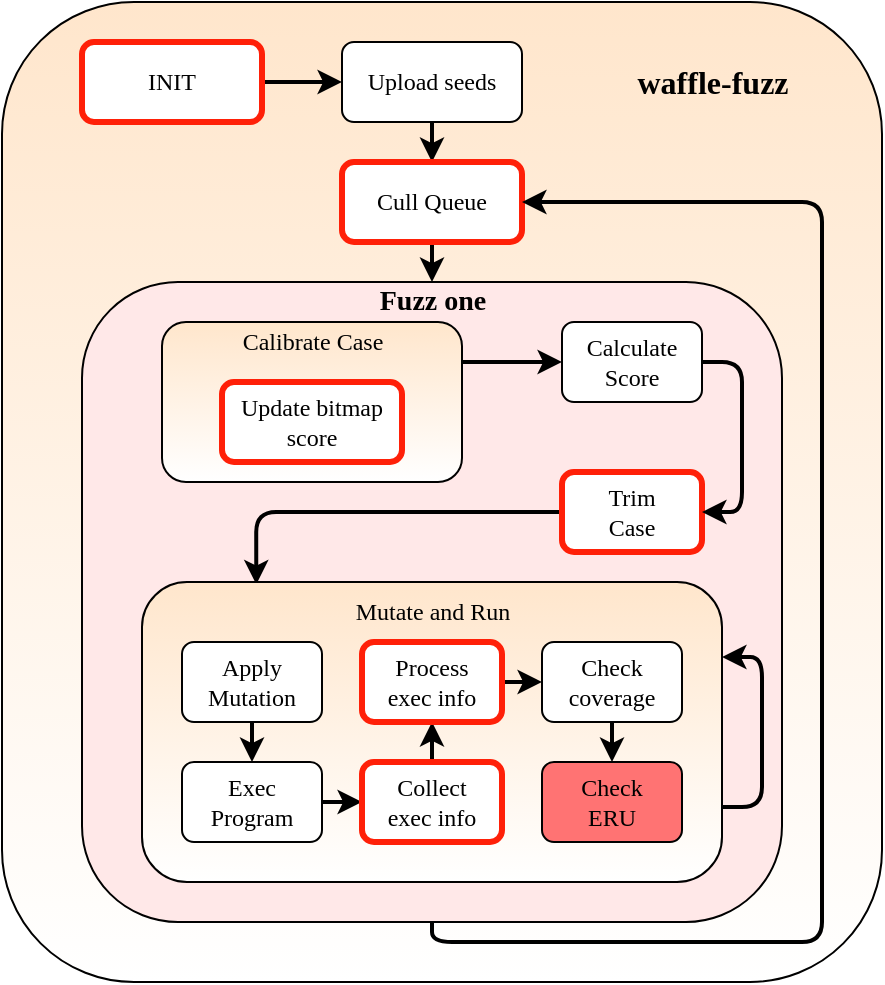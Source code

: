 <mxfile>
    <diagram id="lKAGmuVP7pNokwguH7sa" name="Page-1">
        <mxGraphModel dx="1003" dy="633" grid="1" gridSize="10" guides="1" tooltips="1" connect="1" arrows="1" fold="1" page="1" pageScale="1" pageWidth="827" pageHeight="1169" math="0" shadow="0">
            <root>
                <mxCell id="0"/>
                <mxCell id="1" parent="0"/>
                <mxCell id="4" value="" style="rounded=1;whiteSpace=wrap;html=1;gradientColor=#ffffff;fillColor=#FFE6CC;fontFamily=Georgia;" parent="1" vertex="1">
                    <mxGeometry x="40" y="40" width="440" height="490" as="geometry"/>
                </mxCell>
                <mxCell id="25" style="edgeStyle=orthogonalEdgeStyle;rounded=0;orthogonalLoop=1;jettySize=auto;html=1;exitX=1;exitY=0.5;exitDx=0;exitDy=0;entryX=0;entryY=0.5;entryDx=0;entryDy=0;strokeWidth=2;" edge="1" parent="1" source="5" target="6">
                    <mxGeometry relative="1" as="geometry"/>
                </mxCell>
                <mxCell id="5" value="INIT" style="rounded=1;whiteSpace=wrap;html=1;fontFamily=Georgia;strokeColor=#FF2008;strokeWidth=3;" parent="1" vertex="1">
                    <mxGeometry x="80" y="60" width="90" height="40" as="geometry"/>
                </mxCell>
                <mxCell id="26" style="edgeStyle=orthogonalEdgeStyle;rounded=0;orthogonalLoop=1;jettySize=auto;html=1;exitX=0.5;exitY=1;exitDx=0;exitDy=0;entryX=0.5;entryY=0;entryDx=0;entryDy=0;strokeWidth=2;" edge="1" parent="1" source="6" target="7">
                    <mxGeometry relative="1" as="geometry"/>
                </mxCell>
                <mxCell id="6" value="Upload seeds" style="rounded=1;whiteSpace=wrap;html=1;fontFamily=Georgia;" parent="1" vertex="1">
                    <mxGeometry x="210" y="60" width="90" height="40" as="geometry"/>
                </mxCell>
                <mxCell id="27" style="edgeStyle=orthogonalEdgeStyle;rounded=1;orthogonalLoop=1;jettySize=auto;html=1;exitX=0.5;exitY=1;exitDx=0;exitDy=0;entryX=0.5;entryY=0;entryDx=0;entryDy=0;strokeWidth=2;" edge="1" parent="1" source="7" target="8">
                    <mxGeometry relative="1" as="geometry"/>
                </mxCell>
                <mxCell id="7" value="Cull Queue" style="rounded=1;whiteSpace=wrap;html=1;fontFamily=Georgia;strokeColor=#FF2008;strokeWidth=3;glass=0;sketch=0;shadow=0;" parent="1" vertex="1">
                    <mxGeometry x="210" y="120" width="90" height="40" as="geometry"/>
                </mxCell>
                <mxCell id="44" style="edgeStyle=orthogonalEdgeStyle;orthogonalLoop=1;jettySize=auto;html=1;exitX=0.5;exitY=1;exitDx=0;exitDy=0;entryX=1;entryY=0.5;entryDx=0;entryDy=0;rounded=1;strokeWidth=2;" edge="1" parent="1" source="8" target="7">
                    <mxGeometry relative="1" as="geometry">
                        <Array as="points">
                            <mxPoint x="255" y="510"/>
                            <mxPoint x="450" y="510"/>
                            <mxPoint x="450" y="140"/>
                        </Array>
                    </mxGeometry>
                </mxCell>
                <mxCell id="8" value="" style="rounded=1;whiteSpace=wrap;html=1;fontFamily=Georgia;fillColor=#FFE8E8;" parent="1" vertex="1">
                    <mxGeometry x="80" y="180" width="350" height="320" as="geometry"/>
                </mxCell>
                <mxCell id="28" style="edgeStyle=orthogonalEdgeStyle;rounded=1;orthogonalLoop=1;jettySize=auto;html=1;exitX=1;exitY=0.25;exitDx=0;exitDy=0;entryX=0;entryY=0.5;entryDx=0;entryDy=0;strokeWidth=2;" edge="1" parent="1" source="9" target="11">
                    <mxGeometry relative="1" as="geometry"/>
                </mxCell>
                <mxCell id="9" value="" style="rounded=1;whiteSpace=wrap;html=1;fontFamily=Georgia;fillColor=#FFE6CC;gradientColor=#ffffff;" parent="1" vertex="1">
                    <mxGeometry x="120" y="200" width="150" height="80" as="geometry"/>
                </mxCell>
                <mxCell id="33" style="edgeStyle=orthogonalEdgeStyle;rounded=1;orthogonalLoop=1;jettySize=auto;html=1;exitX=0;exitY=0.5;exitDx=0;exitDy=0;strokeWidth=2;entryX=0.197;entryY=0.008;entryDx=0;entryDy=0;entryPerimeter=0;" edge="1" parent="1" source="10" target="12">
                    <mxGeometry relative="1" as="geometry">
                        <mxPoint x="161" y="331" as="targetPoint"/>
                        <Array as="points">
                            <mxPoint x="167" y="295"/>
                        </Array>
                    </mxGeometry>
                </mxCell>
                <mxCell id="10" value="Trim&lt;br&gt;Case" style="rounded=1;whiteSpace=wrap;html=1;fontFamily=Georgia;strokeColor=#FF2008;strokeWidth=3;" parent="1" vertex="1">
                    <mxGeometry x="320" y="275" width="70" height="40" as="geometry"/>
                </mxCell>
                <mxCell id="31" style="edgeStyle=orthogonalEdgeStyle;rounded=1;orthogonalLoop=1;jettySize=auto;html=1;exitX=1;exitY=0.5;exitDx=0;exitDy=0;entryX=1;entryY=0.5;entryDx=0;entryDy=0;strokeWidth=2;" edge="1" parent="1" source="11" target="10">
                    <mxGeometry relative="1" as="geometry"/>
                </mxCell>
                <mxCell id="11" value="Calculate&lt;br&gt;Score" style="rounded=1;whiteSpace=wrap;html=1;fontFamily=Georgia;" parent="1" vertex="1">
                    <mxGeometry x="320" y="200" width="70" height="40" as="geometry"/>
                </mxCell>
                <mxCell id="12" value="" style="rounded=1;whiteSpace=wrap;html=1;fillColor=#FFE6CC;gradientColor=#ffffff;fontFamily=Georgia;" parent="1" vertex="1">
                    <mxGeometry x="110" y="330" width="290" height="150" as="geometry"/>
                </mxCell>
                <mxCell id="39" style="edgeStyle=orthogonalEdgeStyle;rounded=0;orthogonalLoop=1;jettySize=auto;html=1;exitX=0.5;exitY=1;exitDx=0;exitDy=0;entryX=0.5;entryY=0;entryDx=0;entryDy=0;strokeWidth=2;" edge="1" parent="1" source="13" target="14">
                    <mxGeometry relative="1" as="geometry"/>
                </mxCell>
                <mxCell id="13" value="Apply&lt;br&gt;Mutation" style="rounded=1;whiteSpace=wrap;html=1;fontFamily=Georgia;" parent="1" vertex="1">
                    <mxGeometry x="130" y="360" width="70" height="40" as="geometry"/>
                </mxCell>
                <mxCell id="40" style="edgeStyle=orthogonalEdgeStyle;rounded=0;orthogonalLoop=1;jettySize=auto;html=1;exitX=1;exitY=0.5;exitDx=0;exitDy=0;entryX=0;entryY=0.5;entryDx=0;entryDy=0;strokeWidth=2;" edge="1" parent="1" source="14" target="15">
                    <mxGeometry relative="1" as="geometry"/>
                </mxCell>
                <mxCell id="14" value="Exec&lt;br&gt;Program" style="rounded=1;whiteSpace=wrap;html=1;fontFamily=Georgia;" parent="1" vertex="1">
                    <mxGeometry x="130" y="420" width="70" height="40" as="geometry"/>
                </mxCell>
                <mxCell id="41" style="edgeStyle=orthogonalEdgeStyle;rounded=0;orthogonalLoop=1;jettySize=auto;html=1;exitX=0.5;exitY=0;exitDx=0;exitDy=0;entryX=0.5;entryY=1;entryDx=0;entryDy=0;strokeWidth=2;" edge="1" parent="1" source="15" target="19">
                    <mxGeometry relative="1" as="geometry"/>
                </mxCell>
                <mxCell id="15" value="Collect&lt;br&gt;exec info" style="rounded=1;whiteSpace=wrap;html=1;fontFamily=Georgia;strokeColor=#FF2008;strokeWidth=3;" parent="1" vertex="1">
                    <mxGeometry x="220" y="420" width="70" height="40" as="geometry"/>
                </mxCell>
                <mxCell id="16" value="Check&lt;br&gt;ERU" style="rounded=1;whiteSpace=wrap;html=1;fontFamily=Georgia;fillColor=#FF7373;" parent="1" vertex="1">
                    <mxGeometry x="310" y="420" width="70" height="40" as="geometry"/>
                </mxCell>
                <mxCell id="43" style="edgeStyle=orthogonalEdgeStyle;rounded=0;orthogonalLoop=1;jettySize=auto;html=1;exitX=0.5;exitY=1;exitDx=0;exitDy=0;entryX=0.5;entryY=0;entryDx=0;entryDy=0;strokeWidth=2;" edge="1" parent="1" source="17" target="16">
                    <mxGeometry relative="1" as="geometry"/>
                </mxCell>
                <mxCell id="17" value="Check coverage" style="rounded=1;whiteSpace=wrap;html=1;fontFamily=Georgia;" parent="1" vertex="1">
                    <mxGeometry x="310" y="360" width="70" height="40" as="geometry"/>
                </mxCell>
                <mxCell id="42" style="edgeStyle=orthogonalEdgeStyle;rounded=0;orthogonalLoop=1;jettySize=auto;html=1;exitX=1;exitY=0.5;exitDx=0;exitDy=0;entryX=0;entryY=0.5;entryDx=0;entryDy=0;strokeWidth=2;" edge="1" parent="1" source="19" target="17">
                    <mxGeometry relative="1" as="geometry"/>
                </mxCell>
                <mxCell id="19" value="Process&lt;br&gt;exec info" style="rounded=1;whiteSpace=wrap;html=1;fontFamily=Georgia;strokeColor=#FF2008;strokeWidth=3;" parent="1" vertex="1">
                    <mxGeometry x="220" y="360" width="70" height="40" as="geometry"/>
                </mxCell>
                <mxCell id="20" value="&lt;font style=&quot;font-size: 16px;&quot;&gt;&lt;span style=&quot;font-size: 16px;&quot;&gt;waffle-fuzz&lt;/span&gt;&lt;/font&gt;" style="text;html=1;align=center;verticalAlign=middle;resizable=0;points=[];autosize=1;strokeColor=none;fontFamily=Georgia;strokeWidth=1;fontSize=16;fontStyle=1" parent="1" vertex="1">
                    <mxGeometry x="350" y="70" width="90" height="20" as="geometry"/>
                </mxCell>
                <mxCell id="21" value="Fuzz one" style="text;html=1;align=center;verticalAlign=middle;resizable=0;points=[];autosize=1;strokeColor=none;fontFamily=Georgia;fontSize=14;fontStyle=1;labelBackgroundColor=none;labelBorderColor=none;shadow=0;sketch=0;glass=0;" parent="1" vertex="1">
                    <mxGeometry x="220" y="180" width="70" height="20" as="geometry"/>
                </mxCell>
                <mxCell id="22" value="Mutate and Run" style="text;html=1;align=center;verticalAlign=middle;resizable=0;points=[];autosize=1;strokeColor=none;fontFamily=Georgia;" parent="1" vertex="1">
                    <mxGeometry x="210" y="335" width="90" height="20" as="geometry"/>
                </mxCell>
                <mxCell id="23" value="Calibrate Case" style="text;html=1;align=center;verticalAlign=middle;resizable=0;points=[];autosize=1;strokeColor=none;fontFamily=Georgia;" parent="1" vertex="1">
                    <mxGeometry x="150" y="200" width="90" height="20" as="geometry"/>
                </mxCell>
                <mxCell id="24" value="Update bitmap&lt;br&gt;score" style="rounded=1;whiteSpace=wrap;html=1;fontFamily=Georgia;strokeColor=#FF2008;strokeWidth=3;" vertex="1" parent="1">
                    <mxGeometry x="150" y="230" width="90" height="40" as="geometry"/>
                </mxCell>
                <mxCell id="55" style="edgeStyle=orthogonalEdgeStyle;rounded=1;orthogonalLoop=1;jettySize=auto;html=1;exitX=1;exitY=0.75;exitDx=0;exitDy=0;entryX=1;entryY=0.25;entryDx=0;entryDy=0;fontSize=14;strokeWidth=2;" edge="1" parent="1" source="12" target="12">
                    <mxGeometry relative="1" as="geometry"/>
                </mxCell>
            </root>
        </mxGraphModel>
    </diagram>
</mxfile>